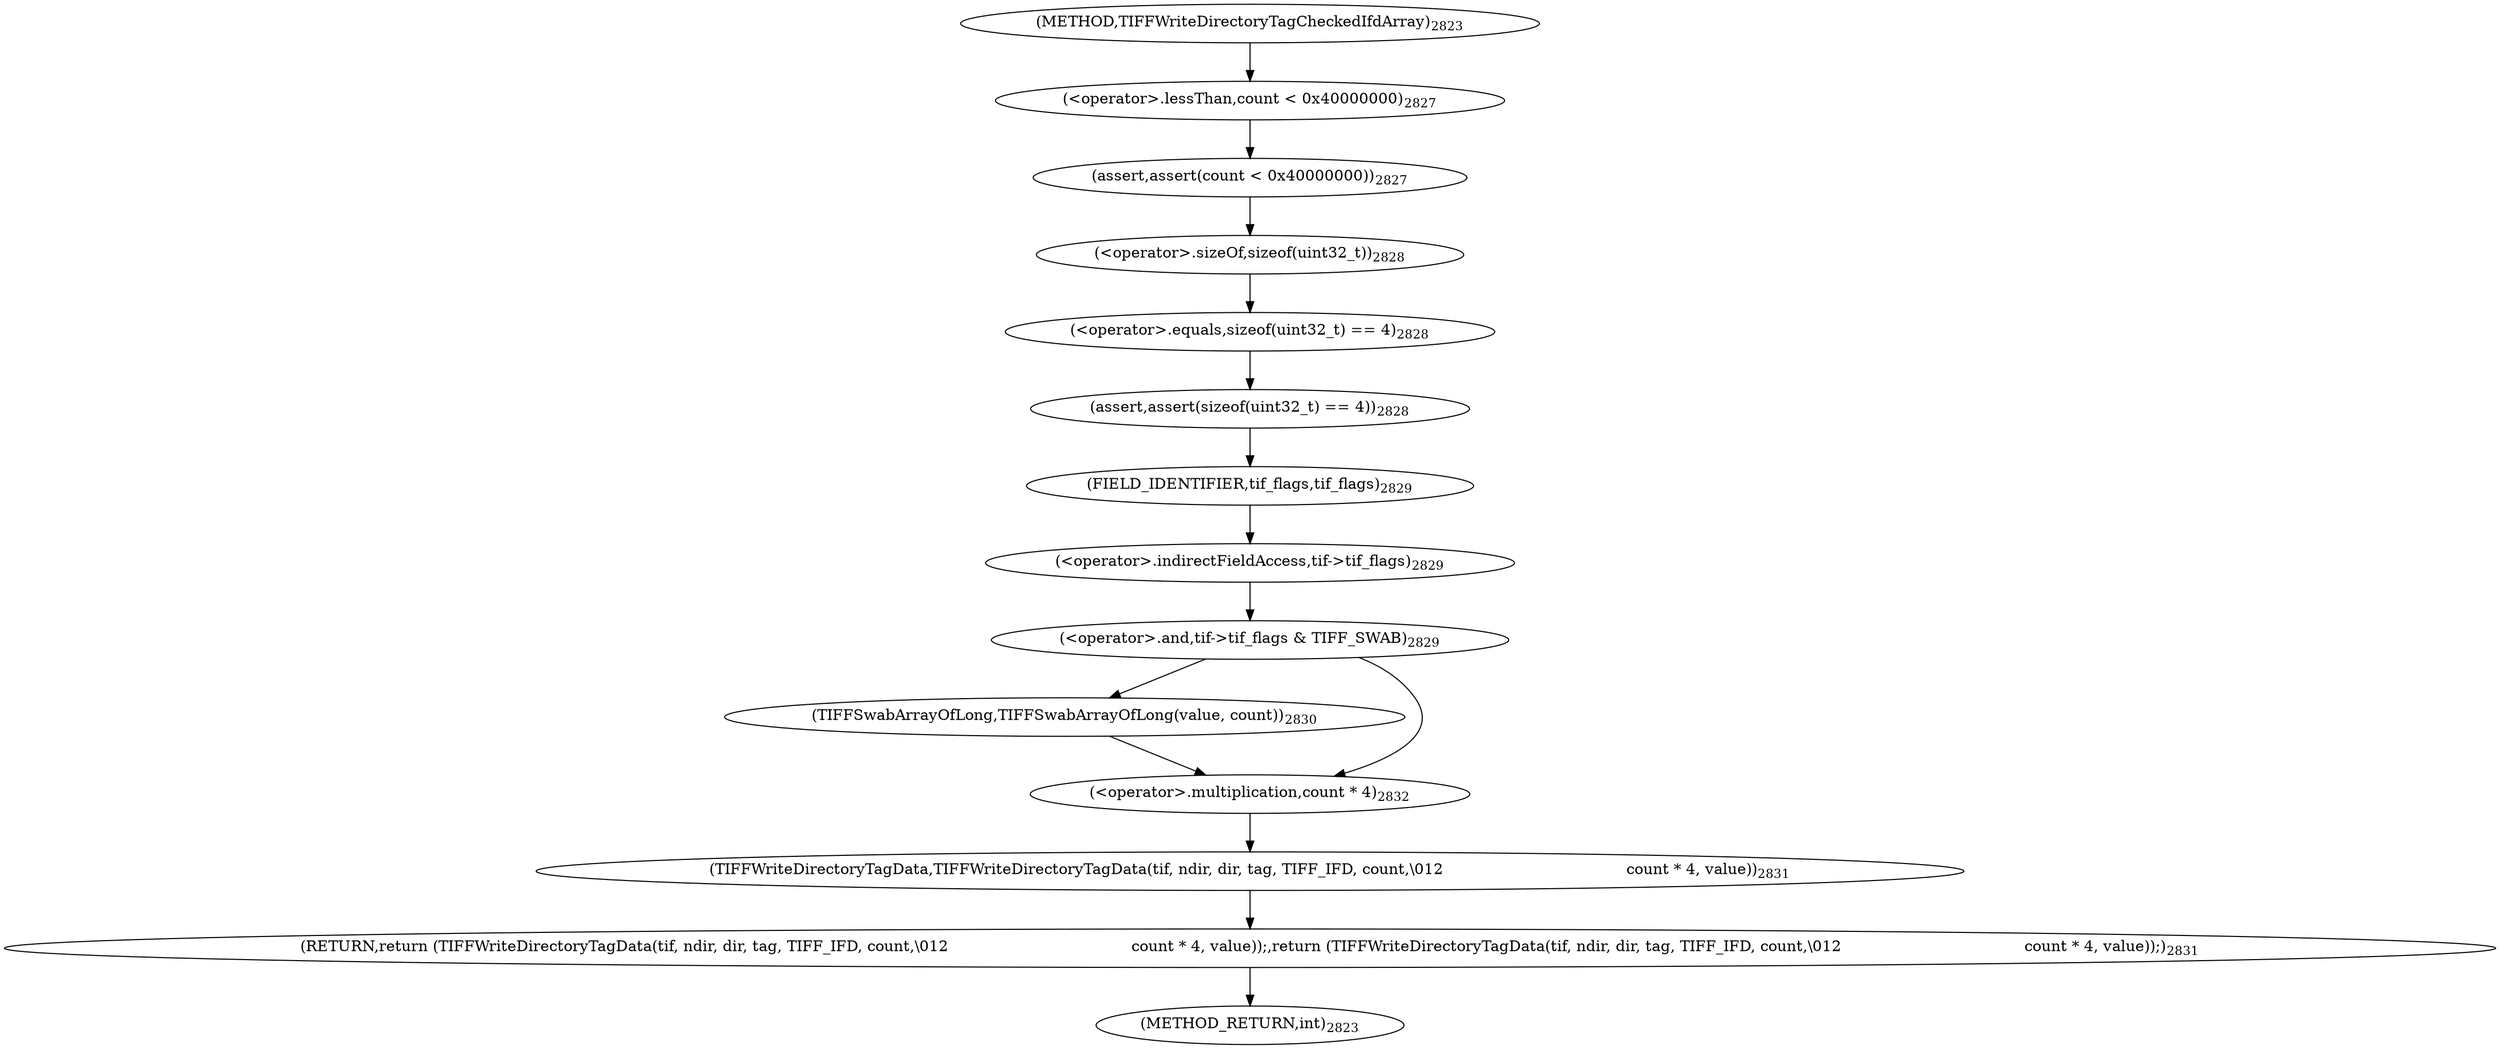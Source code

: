 digraph "TIFFWriteDirectoryTagCheckedIfdArray" {  
"71588" [label = <(assert,assert(count &lt; 0x40000000))<SUB>2827</SUB>> ]
"71592" [label = <(assert,assert(sizeof(uint32_t) == 4))<SUB>2828</SUB>> ]
"71607" [label = <(RETURN,return (TIFFWriteDirectoryTagData(tif, ndir, dir, tag, TIFF_IFD, count,\012                                      count * 4, value));,return (TIFFWriteDirectoryTagData(tif, ndir, dir, tag, TIFF_IFD, count,\012                                      count * 4, value));)<SUB>2831</SUB>> ]
"71589" [label = <(&lt;operator&gt;.lessThan,count &lt; 0x40000000)<SUB>2827</SUB>> ]
"71593" [label = <(&lt;operator&gt;.equals,sizeof(uint32_t) == 4)<SUB>2828</SUB>> ]
"71598" [label = <(&lt;operator&gt;.and,tif-&gt;tif_flags &amp; TIFF_SWAB)<SUB>2829</SUB>> ]
"71608" [label = <(TIFFWriteDirectoryTagData,TIFFWriteDirectoryTagData(tif, ndir, dir, tag, TIFF_IFD, count,\012                                      count * 4, value))<SUB>2831</SUB>> ]
"71594" [label = <(&lt;operator&gt;.sizeOf,sizeof(uint32_t))<SUB>2828</SUB>> ]
"71599" [label = <(&lt;operator&gt;.indirectFieldAccess,tif-&gt;tif_flags)<SUB>2829</SUB>> ]
"71604" [label = <(TIFFSwabArrayOfLong,TIFFSwabArrayOfLong(value, count))<SUB>2830</SUB>> ]
"71615" [label = <(&lt;operator&gt;.multiplication,count * 4)<SUB>2832</SUB>> ]
"71601" [label = <(FIELD_IDENTIFIER,tif_flags,tif_flags)<SUB>2829</SUB>> ]
"71580" [label = <(METHOD,TIFFWriteDirectoryTagCheckedIfdArray)<SUB>2823</SUB>> ]
"71619" [label = <(METHOD_RETURN,int)<SUB>2823</SUB>> ]
  "71588" -> "71594" 
  "71592" -> "71601" 
  "71607" -> "71619" 
  "71589" -> "71588" 
  "71593" -> "71592" 
  "71598" -> "71604" 
  "71598" -> "71615" 
  "71608" -> "71607" 
  "71594" -> "71593" 
  "71599" -> "71598" 
  "71604" -> "71615" 
  "71615" -> "71608" 
  "71601" -> "71599" 
  "71580" -> "71589" 
}
